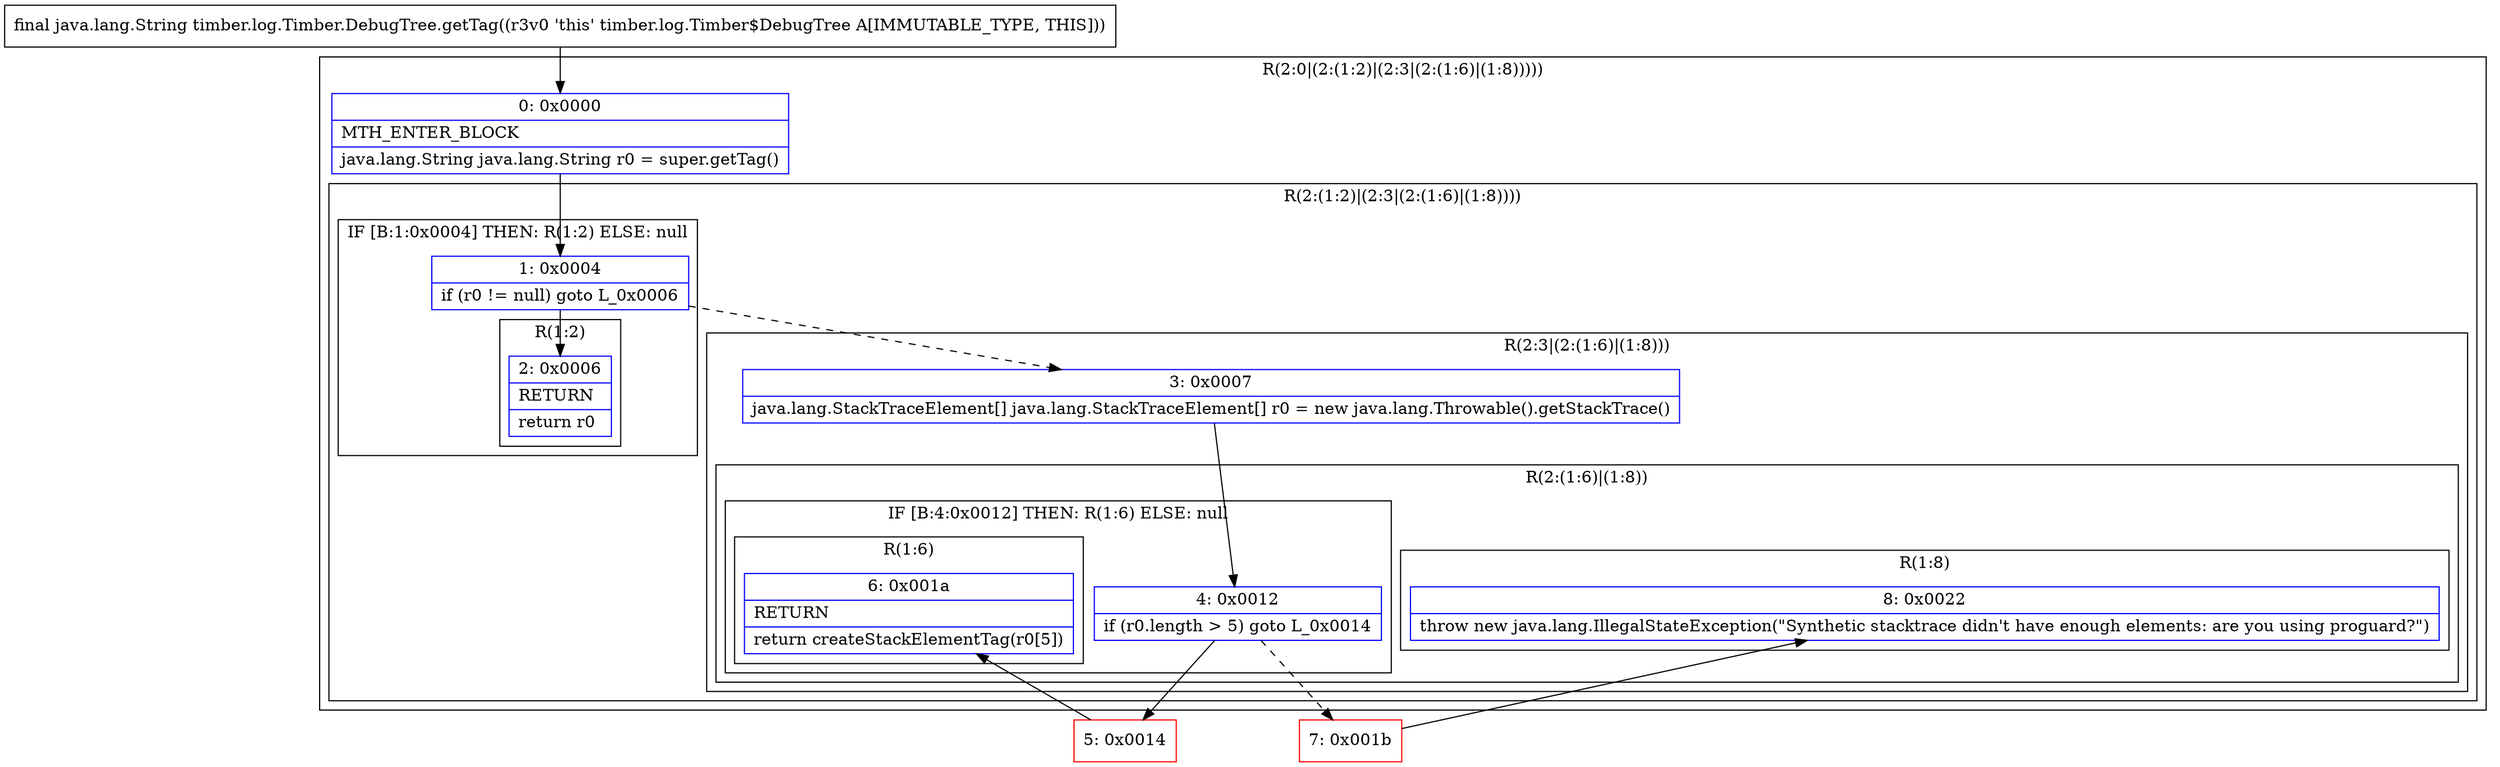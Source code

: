 digraph "CFG fortimber.log.Timber.DebugTree.getTag()Ljava\/lang\/String;" {
subgraph cluster_Region_1691886612 {
label = "R(2:0|(2:(1:2)|(2:3|(2:(1:6)|(1:8)))))";
node [shape=record,color=blue];
Node_0 [shape=record,label="{0\:\ 0x0000|MTH_ENTER_BLOCK\l|java.lang.String java.lang.String r0 = super.getTag()\l}"];
subgraph cluster_Region_535050082 {
label = "R(2:(1:2)|(2:3|(2:(1:6)|(1:8))))";
node [shape=record,color=blue];
subgraph cluster_IfRegion_984150201 {
label = "IF [B:1:0x0004] THEN: R(1:2) ELSE: null";
node [shape=record,color=blue];
Node_1 [shape=record,label="{1\:\ 0x0004|if (r0 != null) goto L_0x0006\l}"];
subgraph cluster_Region_583688935 {
label = "R(1:2)";
node [shape=record,color=blue];
Node_2 [shape=record,label="{2\:\ 0x0006|RETURN\l|return r0\l}"];
}
}
subgraph cluster_Region_2142520817 {
label = "R(2:3|(2:(1:6)|(1:8)))";
node [shape=record,color=blue];
Node_3 [shape=record,label="{3\:\ 0x0007|java.lang.StackTraceElement[] java.lang.StackTraceElement[] r0 = new java.lang.Throwable().getStackTrace()\l}"];
subgraph cluster_Region_1047149423 {
label = "R(2:(1:6)|(1:8))";
node [shape=record,color=blue];
subgraph cluster_IfRegion_1525229207 {
label = "IF [B:4:0x0012] THEN: R(1:6) ELSE: null";
node [shape=record,color=blue];
Node_4 [shape=record,label="{4\:\ 0x0012|if (r0.length \> 5) goto L_0x0014\l}"];
subgraph cluster_Region_658061387 {
label = "R(1:6)";
node [shape=record,color=blue];
Node_6 [shape=record,label="{6\:\ 0x001a|RETURN\l|return createStackElementTag(r0[5])\l}"];
}
}
subgraph cluster_Region_1592470479 {
label = "R(1:8)";
node [shape=record,color=blue];
Node_8 [shape=record,label="{8\:\ 0x0022|throw new java.lang.IllegalStateException(\"Synthetic stacktrace didn't have enough elements: are you using proguard?\")\l}"];
}
}
}
}
}
Node_5 [shape=record,color=red,label="{5\:\ 0x0014}"];
Node_7 [shape=record,color=red,label="{7\:\ 0x001b}"];
MethodNode[shape=record,label="{final java.lang.String timber.log.Timber.DebugTree.getTag((r3v0 'this' timber.log.Timber$DebugTree A[IMMUTABLE_TYPE, THIS])) }"];
MethodNode -> Node_0;
Node_0 -> Node_1;
Node_1 -> Node_2;
Node_1 -> Node_3[style=dashed];
Node_3 -> Node_4;
Node_4 -> Node_5;
Node_4 -> Node_7[style=dashed];
Node_5 -> Node_6;
Node_7 -> Node_8;
}

